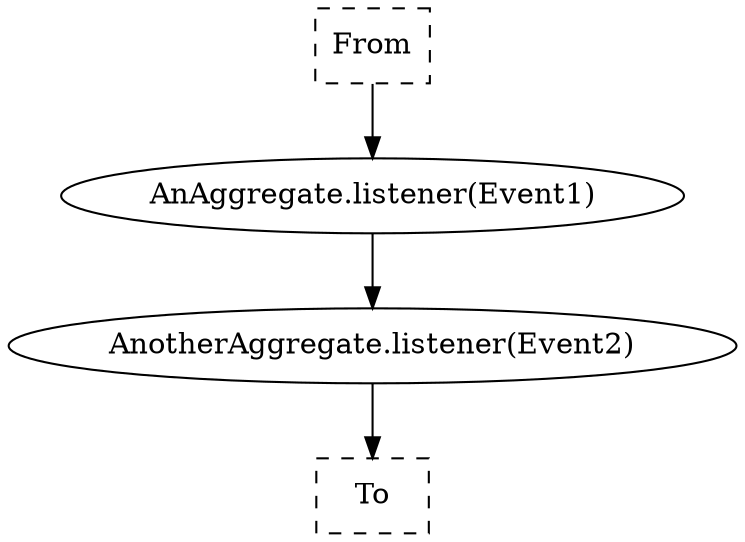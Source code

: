 digraph {
splines=spline;
"AnotherAggregate.listener(Event2)" -> "To" [style=solid];
"AnAggregate.listener(Event1)" -> "AnotherAggregate.listener(Event2)" [style=solid];
"From" -> "AnAggregate.listener(Event1)" [style=solid];
"AnotherAggregate.listener(Event2)"[shape=ellipse];
"From"[shape=box,style=dashed];
"To"[shape=box,style=dashed];
"AnAggregate.listener(Event1)"[shape=ellipse];
}
